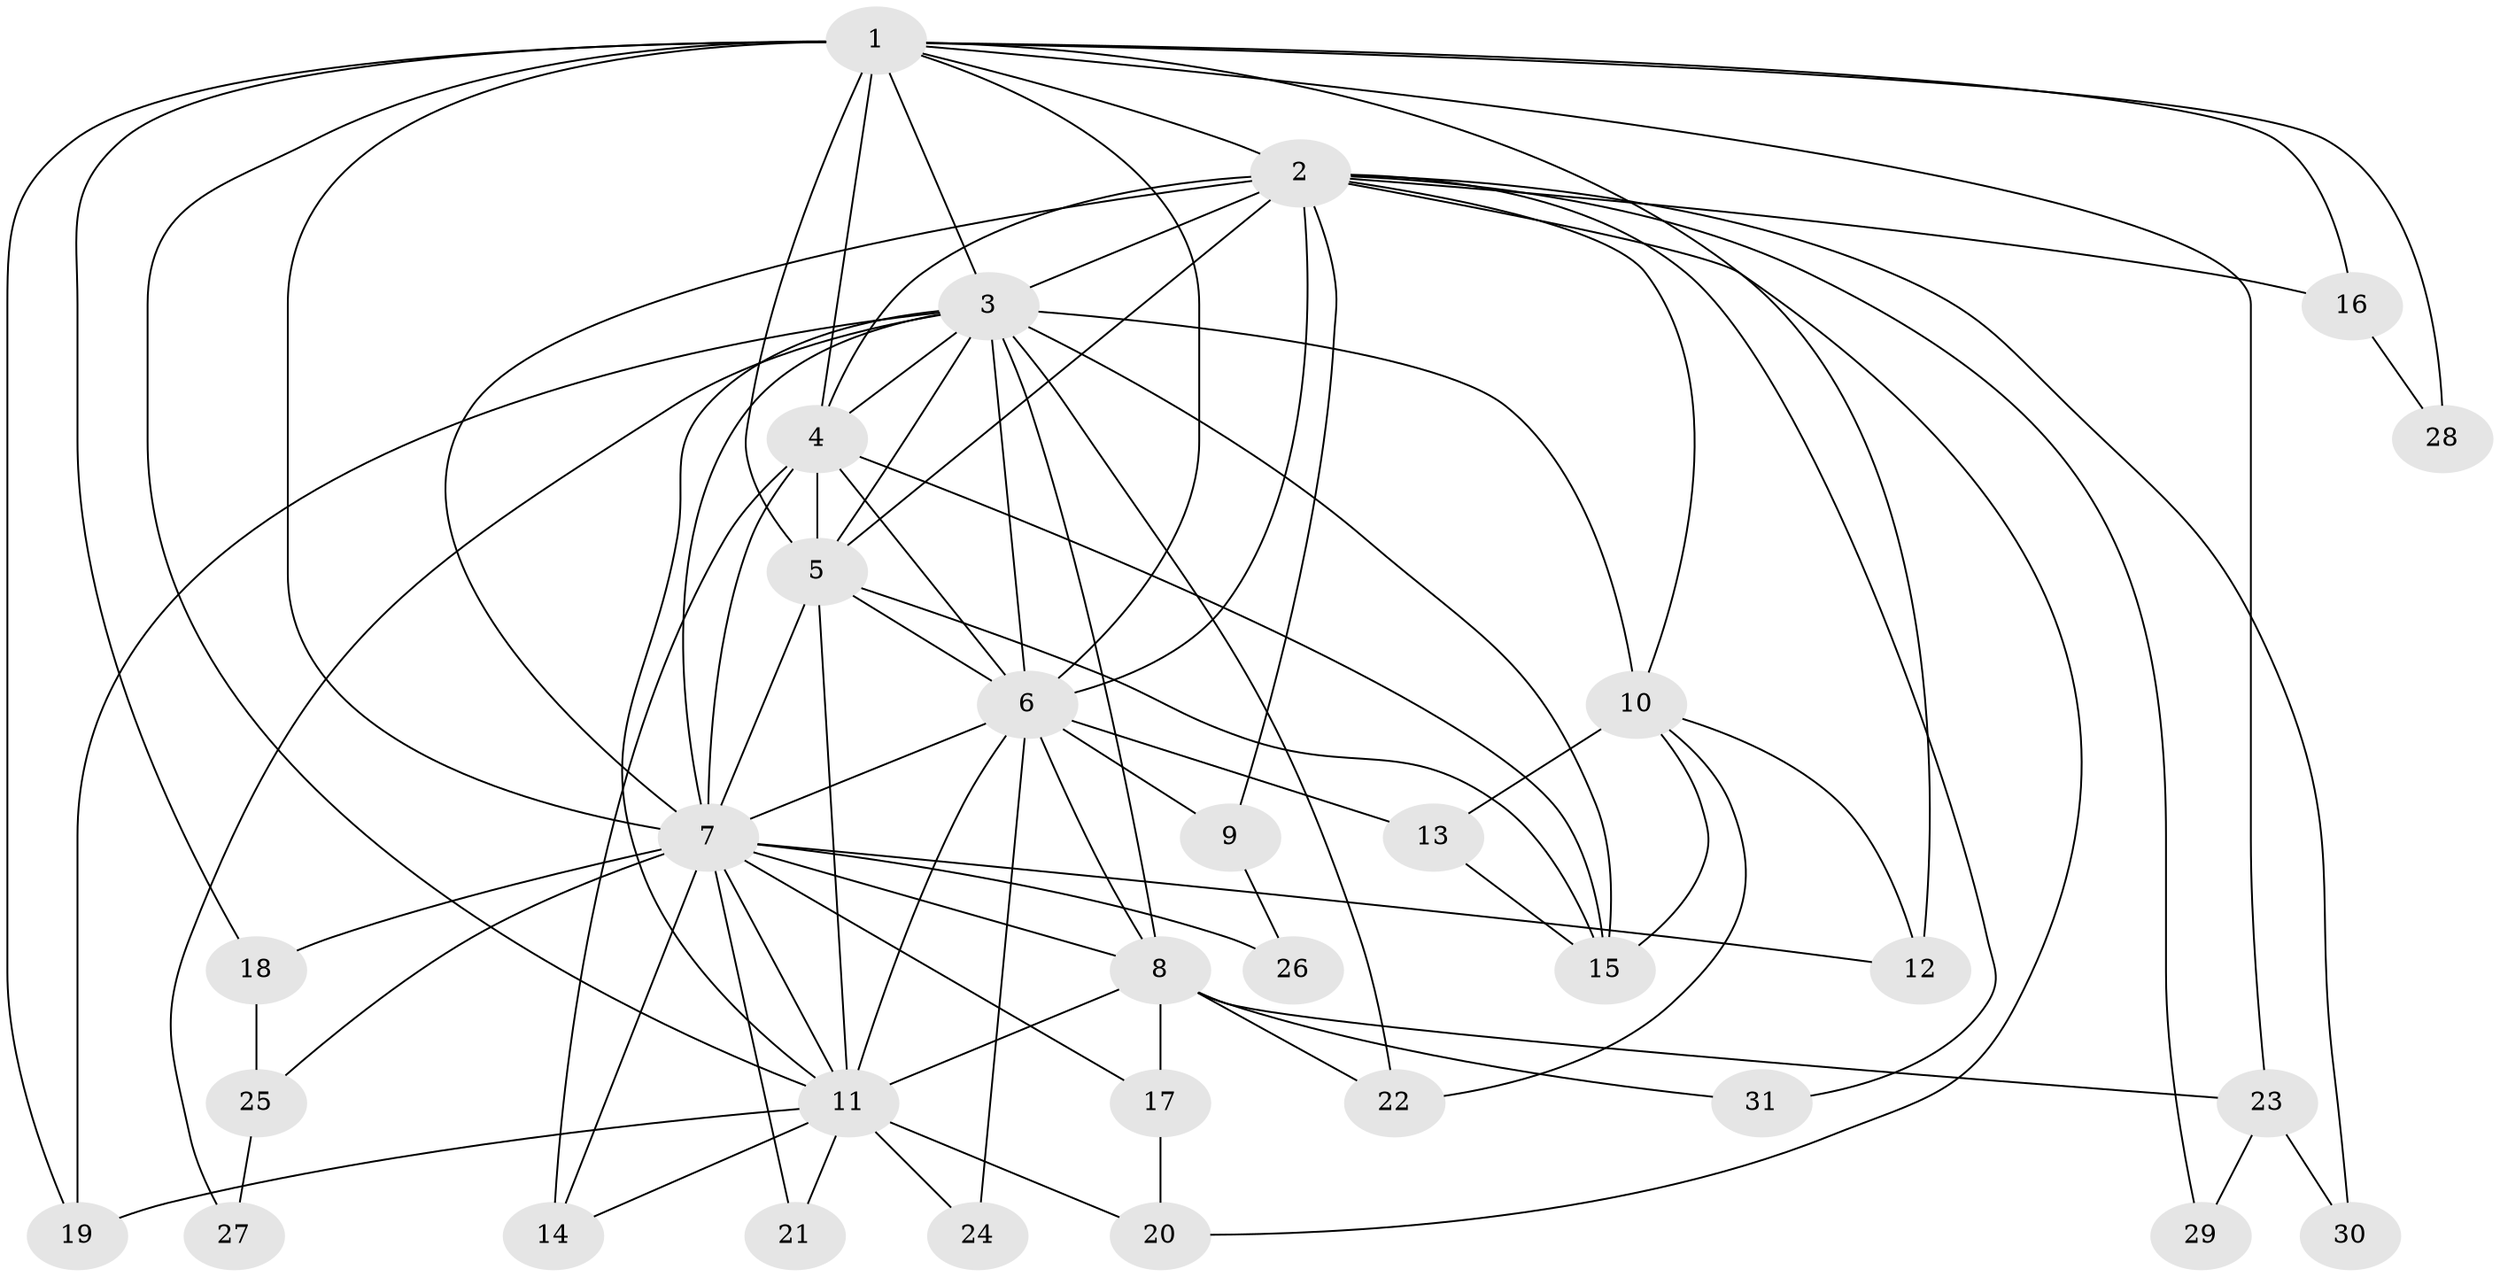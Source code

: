 // original degree distribution, {13: 0.03278688524590164, 14: 0.03278688524590164, 19: 0.01639344262295082, 22: 0.01639344262295082, 12: 0.01639344262295082, 17: 0.01639344262295082, 10: 0.01639344262295082, 21: 0.01639344262295082, 5: 0.03278688524590164, 3: 0.2459016393442623, 8: 0.01639344262295082, 6: 0.01639344262295082, 2: 0.47540983606557374, 4: 0.04918032786885246}
// Generated by graph-tools (version 1.1) at 2025/49/03/04/25 22:49:33]
// undirected, 31 vertices, 82 edges
graph export_dot {
  node [color=gray90,style=filled];
  1;
  2;
  3;
  4;
  5;
  6;
  7;
  8;
  9;
  10;
  11;
  12;
  13;
  14;
  15;
  16;
  17;
  18;
  19;
  20;
  21;
  22;
  23;
  24;
  25;
  26;
  27;
  28;
  29;
  30;
  31;
  1 -- 2 [weight=4.0];
  1 -- 3 [weight=2.0];
  1 -- 4 [weight=6.0];
  1 -- 5 [weight=2.0];
  1 -- 6 [weight=3.0];
  1 -- 7 [weight=3.0];
  1 -- 11 [weight=1.0];
  1 -- 12 [weight=2.0];
  1 -- 16 [weight=1.0];
  1 -- 18 [weight=1.0];
  1 -- 19 [weight=1.0];
  1 -- 23 [weight=1.0];
  1 -- 28 [weight=1.0];
  2 -- 3 [weight=2.0];
  2 -- 4 [weight=4.0];
  2 -- 5 [weight=2.0];
  2 -- 6 [weight=2.0];
  2 -- 7 [weight=2.0];
  2 -- 9 [weight=1.0];
  2 -- 10 [weight=1.0];
  2 -- 16 [weight=1.0];
  2 -- 20 [weight=1.0];
  2 -- 29 [weight=1.0];
  2 -- 30 [weight=1.0];
  2 -- 31 [weight=1.0];
  3 -- 4 [weight=2.0];
  3 -- 5 [weight=1.0];
  3 -- 6 [weight=1.0];
  3 -- 7 [weight=2.0];
  3 -- 8 [weight=2.0];
  3 -- 10 [weight=2.0];
  3 -- 11 [weight=1.0];
  3 -- 15 [weight=1.0];
  3 -- 19 [weight=1.0];
  3 -- 22 [weight=1.0];
  3 -- 27 [weight=1.0];
  4 -- 5 [weight=2.0];
  4 -- 6 [weight=3.0];
  4 -- 7 [weight=3.0];
  4 -- 14 [weight=1.0];
  4 -- 15 [weight=1.0];
  5 -- 6 [weight=2.0];
  5 -- 7 [weight=1.0];
  5 -- 11 [weight=11.0];
  5 -- 15 [weight=1.0];
  6 -- 7 [weight=1.0];
  6 -- 8 [weight=1.0];
  6 -- 9 [weight=1.0];
  6 -- 11 [weight=1.0];
  6 -- 13 [weight=1.0];
  6 -- 24 [weight=1.0];
  7 -- 8 [weight=1.0];
  7 -- 11 [weight=1.0];
  7 -- 12 [weight=1.0];
  7 -- 14 [weight=1.0];
  7 -- 17 [weight=1.0];
  7 -- 18 [weight=1.0];
  7 -- 21 [weight=1.0];
  7 -- 25 [weight=1.0];
  7 -- 26 [weight=1.0];
  8 -- 11 [weight=1.0];
  8 -- 17 [weight=1.0];
  8 -- 22 [weight=1.0];
  8 -- 23 [weight=1.0];
  8 -- 31 [weight=1.0];
  9 -- 26 [weight=1.0];
  10 -- 12 [weight=1.0];
  10 -- 13 [weight=2.0];
  10 -- 15 [weight=1.0];
  10 -- 22 [weight=1.0];
  11 -- 14 [weight=2.0];
  11 -- 19 [weight=1.0];
  11 -- 20 [weight=1.0];
  11 -- 21 [weight=1.0];
  11 -- 24 [weight=1.0];
  13 -- 15 [weight=1.0];
  16 -- 28 [weight=1.0];
  17 -- 20 [weight=1.0];
  18 -- 25 [weight=1.0];
  23 -- 29 [weight=1.0];
  23 -- 30 [weight=1.0];
  25 -- 27 [weight=1.0];
}
